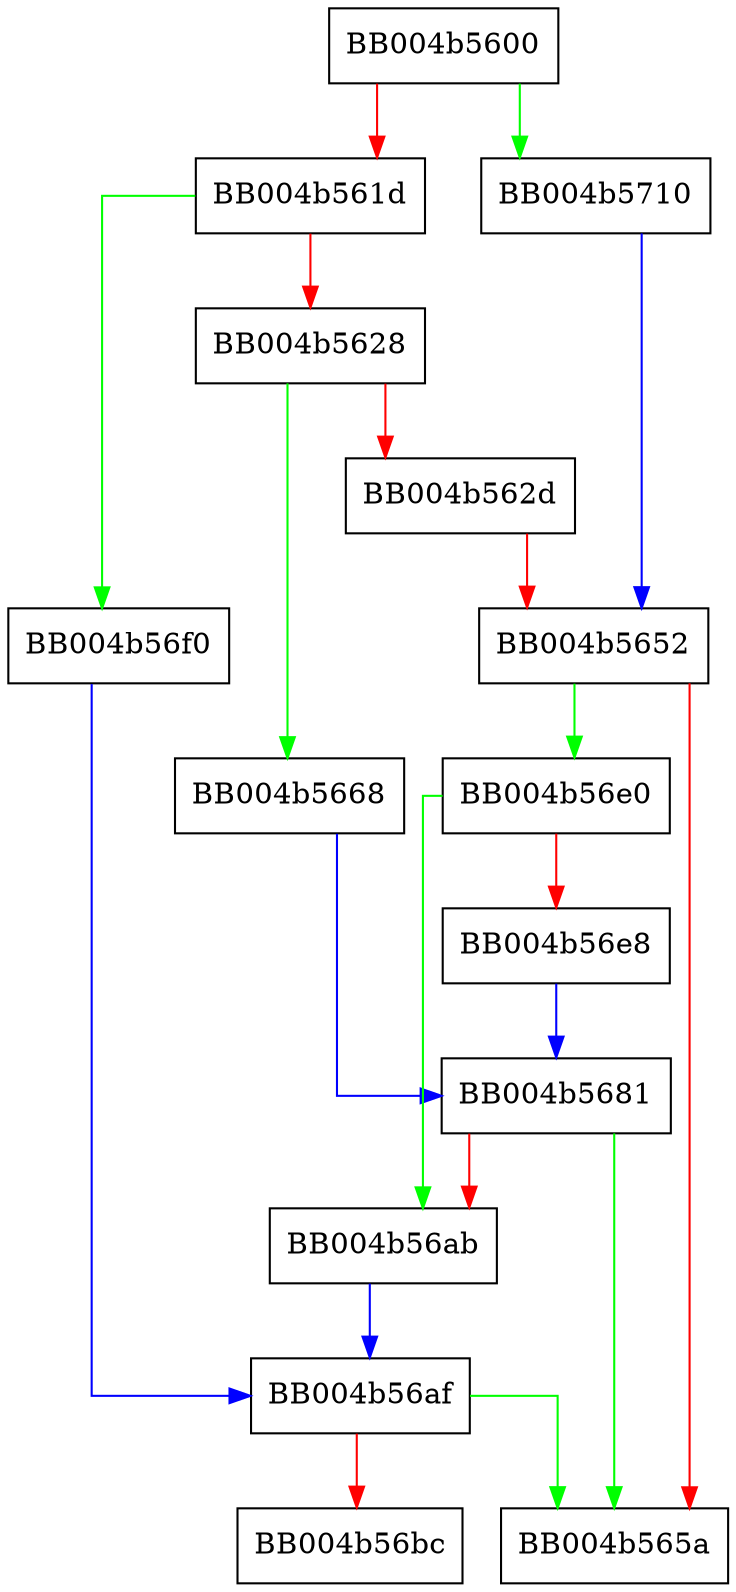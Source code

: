 digraph ossl_quic_get_shutdown {
  node [shape="box"];
  graph [splines=ortho];
  BB004b5600 -> BB004b5710 [color="green"];
  BB004b5600 -> BB004b561d [color="red"];
  BB004b561d -> BB004b56f0 [color="green"];
  BB004b561d -> BB004b5628 [color="red"];
  BB004b5628 -> BB004b5668 [color="green"];
  BB004b5628 -> BB004b562d [color="red"];
  BB004b562d -> BB004b5652 [color="red"];
  BB004b5652 -> BB004b56e0 [color="green"];
  BB004b5652 -> BB004b565a [color="red"];
  BB004b5668 -> BB004b5681 [color="blue"];
  BB004b5681 -> BB004b565a [color="green"];
  BB004b5681 -> BB004b56ab [color="red"];
  BB004b56ab -> BB004b56af [color="blue"];
  BB004b56af -> BB004b565a [color="green"];
  BB004b56af -> BB004b56bc [color="red"];
  BB004b56e0 -> BB004b56ab [color="green"];
  BB004b56e0 -> BB004b56e8 [color="red"];
  BB004b56e8 -> BB004b5681 [color="blue"];
  BB004b56f0 -> BB004b56af [color="blue"];
  BB004b5710 -> BB004b5652 [color="blue"];
}
